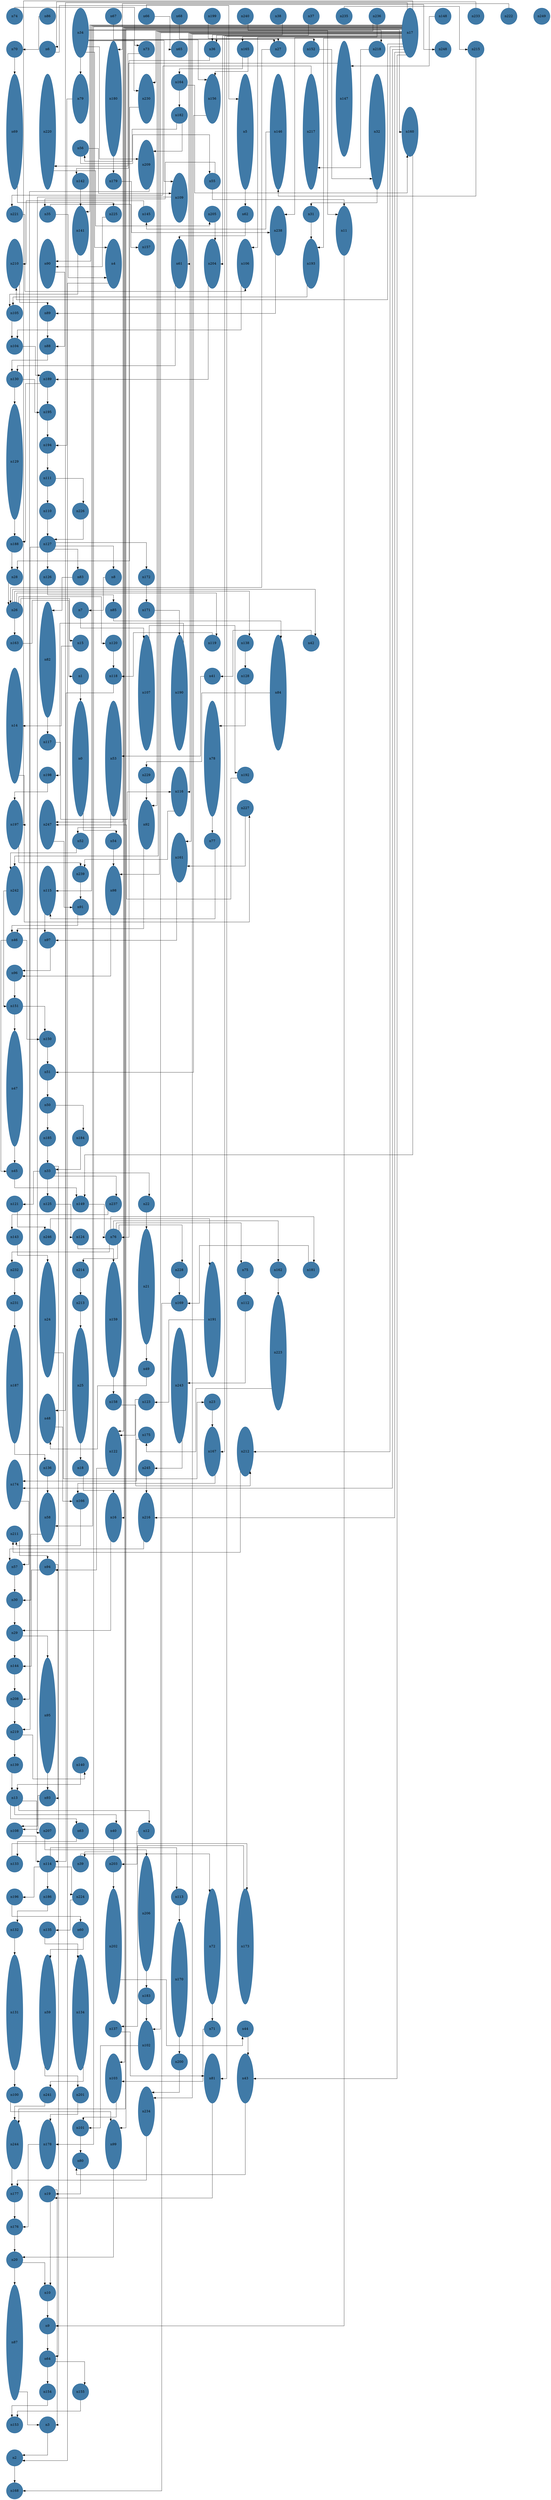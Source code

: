 //do not use DOT to generate pdf use NEATO or FDP
digraph{
layout="neato";
splines="ortho";
n74[shape="ellipse", style="filled", color="#004E8ABF", pos="0,152!", height="1", width="1"];
n74 -> n73;
n86[shape="ellipse", style="filled", color="#004E8ABF", pos="2,152!", height="1", width="1"];
n86 -> n70;
n34[shape="ellipse", style="filled", color="#004E8ABF", pos="4,151!", height="3", width="1"];
n34 -> n79;
n34 -> n230;
n34 -> n4;
n34 -> n156;
n34 -> n109;
n34 -> n11;
n34 -> n160;
n34 -> n209;
n67[shape="ellipse", style="filled", color="#004E8ABF", pos="6,152!", height="1", width="1"];
n67 -> n27;
n66[shape="ellipse", style="filled", color="#004E8ABF", pos="8,152!", height="1", width="1"];
n66 -> n248;
n66 -> n65;
n68[shape="ellipse", style="filled", color="#004E8ABF", pos="10,152!", height="1", width="1"];
n68 -> n27;
n199[shape="ellipse", style="filled", color="#004E8ABF", pos="12,152!", height="1", width="1"];
n199 -> n152;
n240[shape="ellipse", style="filled", color="#004E8ABF", pos="14,152!", height="1", width="1"];
n240 -> n218;
n38[shape="ellipse", style="filled", color="#004E8ABF", pos="16,152!", height="1", width="1"];
n38 -> n36;
n37[shape="ellipse", style="filled", color="#004E8ABF", pos="18,152!", height="1", width="1"];
n37 -> n36;
n235[shape="ellipse", style="filled", color="#004E8ABF", pos="20,152!", height="1", width="1"];
n235 -> n215;
n236[shape="ellipse", style="filled", color="#004E8ABF", pos="22,152!", height="1", width="1"];
n236 -> n165;
n236 -> n230;
n17[shape="ellipse", style="filled", color="#004E8ABF", pos="24,151!", height="3", width="1"];
n17 -> n90;
n17 -> n92;
n17 -> n161;
n17 -> n98;
n17 -> n99;
n17 -> n58;
n17 -> n210;
n17 -> n16;
n17 -> n174;
n17 -> n197;
n17 -> n115;
n17 -> n178;
n17 -> n234;
n17 -> n212;
n17 -> n116;
n17 -> n238;
n17 -> n216;
n17 -> n81;
n17 -> n61;
n17 -> n43;
n17 -> n193;
n17 -> n242;
n17 -> n122;
n17 -> n141;
n17 -> n48;
n17 -> n103;
n17 -> n247;
n17 -> n167;
n17 -> n244;
n17 -> n102;
n17 -> n204;
n17 -> n106;
n148[shape="ellipse", style="filled", color="#004E8ABF", pos="26,152!", height="1", width="1"];
n148 -> n147;
n233[shape="ellipse", style="filled", color="#004E8ABF", pos="28,152!", height="1", width="1"];
n233 -> n6;
n222[shape="ellipse", style="filled", color="#004E8ABF", pos="30,152!", height="1", width="1"];
n222 -> n180;
n249[shape="ellipse", style="filled", color="#004E8ABF", pos="32,152!", height="1", width="1"];
n70[shape="ellipse", style="filled", color="#004E8ABF", pos="0,150!", height="1", width="1"];
n70 -> n69;
n6[shape="ellipse", style="filled", color="#004E8ABF", pos="2,150!", height="1", width="1"];
n6 -> n5;
n180[shape="ellipse", style="filled", color="#004E8ABF", pos="6,147!", height="7", width="1"];
n180 -> n179;
n73[shape="ellipse", style="filled", color="#004E8ABF", pos="8,150!", height="1", width="1"];
n73 -> n220;
n65[shape="ellipse", style="filled", color="#004E8ABF", pos="10,150!", height="1", width="1"];
n36[shape="ellipse", style="filled", color="#004E8ABF", pos="12,150!", height="1", width="1"];
n36 -> n76;
n165[shape="ellipse", style="filled", color="#004E8ABF", pos="14,150!", height="1", width="1"];
n165 -> n164;
n165 -> n156;
n27[shape="ellipse", style="filled", color="#004E8ABF", pos="16,150!", height="1", width="1"];
n27 -> n26;
n152[shape="ellipse", style="filled", color="#004E8ABF", pos="18,150!", height="1", width="1"];
n152 -> n32;
n147[shape="ellipse", style="filled", color="#004E8ABF", pos="20,147!", height="7", width="1"];
n147 -> n142;
n218[shape="ellipse", style="filled", color="#004E8ABF", pos="22,150!", height="1", width="1"];
n218 -> n217;
n248[shape="ellipse", style="filled", color="#004E8ABF", pos="26,150!", height="1", width="1"];
n215[shape="ellipse", style="filled", color="#004E8ABF", pos="28,150!", height="1", width="1"];
n215 -> n146;
n69[shape="ellipse", style="filled", color="#004E8ABF", pos="0,145!", height="7", width="1"];
n69 -> n225;
n220[shape="ellipse", style="filled", color="#004E8ABF", pos="2,145!", height="7", width="1"];
n220 -> n205;
n79[shape="ellipse", style="filled", color="#004E8ABF", pos="4,147!", height="3", width="1"];
n79 -> n194;
n230[shape="ellipse", style="filled", color="#004E8ABF", pos="8,147!", height="3", width="1"];
n230 -> n28;
n164[shape="ellipse", style="filled", color="#004E8ABF", pos="10,148!", height="1", width="1"];
n164 -> n182;
n164 -> n160;
n156[shape="ellipse", style="filled", color="#004E8ABF", pos="12,147!", height="3", width="1"];
n156 -> n51;
n5[shape="ellipse", style="filled", color="#004E8ABF", pos="14,145!", height="7", width="1"];
n5 -> n62;
n146[shape="ellipse", style="filled", color="#004E8ABF", pos="16,145!", height="7", width="1"];
n146 -> n145;
n217[shape="ellipse", style="filled", color="#004E8ABF", pos="18,145!", height="7", width="1"];
n217 -> n221;
n32[shape="ellipse", style="filled", color="#004E8ABF", pos="22,145!", height="7", width="1"];
n32 -> n31;
n182[shape="ellipse", style="filled", color="#004E8ABF", pos="10,146!", height="1", width="1"];
n182 -> n56;
n182 -> n209;
n160[shape="ellipse", style="filled", color="#004E8ABF", pos="24,145!", height="3", width="1"];
n160 -> n149;
n56[shape="ellipse", style="filled", color="#004E8ABF", pos="4,144!", height="1", width="1"];
n56 -> n109;
n56 -> n55;
n209[shape="ellipse", style="filled", color="#004E8ABF", pos="8,143!", height="3", width="1"];
n209 -> n208;
n142[shape="ellipse", style="filled", color="#004E8ABF", pos="4,142!", height="1", width="1"];
n142 -> n141;
n179[shape="ellipse", style="filled", color="#004E8ABF", pos="6,142!", height="1", width="1"];
n179 -> n238;
n109[shape="ellipse", style="filled", color="#004E8ABF", pos="10,141!", height="3", width="1"];
n109 -> n108;
n55[shape="ellipse", style="filled", color="#004E8ABF", pos="12,142!", height="1", width="1"];
n55 -> n35;
n55 -> n11;
n221[shape="ellipse", style="filled", color="#004E8ABF", pos="0,140!", height="1", width="1"];
n221 -> n106;
n35[shape="ellipse", style="filled", color="#004E8ABF", pos="2,140!", height="1", width="1"];
n35 -> n4;
n35 -> n157;
n141[shape="ellipse", style="filled", color="#004E8ABF", pos="4,139!", height="3", width="1"];
n141 -> n105;
n225[shape="ellipse", style="filled", color="#004E8ABF", pos="6,140!", height="1", width="1"];
n225 -> n90;
n145[shape="ellipse", style="filled", color="#004E8ABF", pos="8,140!", height="1", width="1"];
n145 -> n210;
n205[shape="ellipse", style="filled", color="#004E8ABF", pos="12,140!", height="1", width="1"];
n205 -> n204;
n62[shape="ellipse", style="filled", color="#004E8ABF", pos="14,140!", height="1", width="1"];
n62 -> n61;
n238[shape="ellipse", style="filled", color="#004E8ABF", pos="16,139!", height="3", width="1"];
n238 -> n89;
n31[shape="ellipse", style="filled", color="#004E8ABF", pos="18,140!", height="1", width="1"];
n31 -> n193;
n11[shape="ellipse", style="filled", color="#004E8ABF", pos="20,139!", height="3", width="1"];
n11 -> n9;
n210[shape="ellipse", style="filled", color="#004E8ABF", pos="0,137!", height="3", width="1"];
n210 -> n89;
n90[shape="ellipse", style="filled", color="#004E8ABF", pos="2,137!", height="3", width="1"];
n90 -> n88;
n4[shape="ellipse", style="filled", color="#004E8ABF", pos="6,137!", height="3", width="1"];
n4 -> n2;
n157[shape="ellipse", style="filled", color="#004E8ABF", pos="8,138!", height="1", width="1"];
n61[shape="ellipse", style="filled", color="#004E8ABF", pos="10,137!", height="3", width="1"];
n61 -> n130;
n204[shape="ellipse", style="filled", color="#004E8ABF", pos="12,137!", height="3", width="1"];
n204 -> n189;
n106[shape="ellipse", style="filled", color="#004E8ABF", pos="14,137!", height="3", width="1"];
n106 -> n104;
n193[shape="ellipse", style="filled", color="#004E8ABF", pos="18,137!", height="3", width="1"];
n193 -> n105;
n105[shape="ellipse", style="filled", color="#004E8ABF", pos="0,134!", height="1", width="1"];
n105 -> n104;
n89[shape="ellipse", style="filled", color="#004E8ABF", pos="2,134!", height="1", width="1"];
n89 -> n88;
n104[shape="ellipse", style="filled", color="#004E8ABF", pos="0,132!", height="1", width="1"];
n104 -> n189;
n88[shape="ellipse", style="filled", color="#004E8ABF", pos="2,132!", height="1", width="1"];
n88 -> n130;
n130[shape="ellipse", style="filled", color="#004E8ABF", pos="0,130!", height="1", width="1"];
n130 -> n129;
n130 -> n195;
n189[shape="ellipse", style="filled", color="#004E8ABF", pos="2,130!", height="1", width="1"];
n189 -> n188;
n189 -> n195;
n129[shape="ellipse", style="filled", color="#004E8ABF", pos="0,125!", height="7", width="1"];
n129 -> n188;
n195[shape="ellipse", style="filled", color="#004E8ABF", pos="2,128!", height="1", width="1"];
n195 -> n194;
n194[shape="ellipse", style="filled", color="#004E8ABF", pos="2,126!", height="1", width="1"];
n194 -> n111;
n111[shape="ellipse", style="filled", color="#004E8ABF", pos="2,124!", height="1", width="1"];
n111 -> n110;
n111 -> n226;
n110[shape="ellipse", style="filled", color="#004E8ABF", pos="2,122!", height="1", width="1"];
n110 -> n127;
n226[shape="ellipse", style="filled", color="#004E8ABF", pos="4,122!", height="1", width="1"];
n226 -> n127;
n188[shape="ellipse", style="filled", color="#004E8ABF", pos="0,120!", height="1", width="1"];
n188 -> n28;
n127[shape="ellipse", style="filled", color="#004E8ABF", pos="2,120!", height="1", width="1"];
n127 -> n126;
n127 -> n83;
n127 -> n8;
n127 -> n172;
n127 -> n219;
n28[shape="ellipse", style="filled", color="#004E8ABF", pos="0,118!", height="1", width="1"];
n28 -> n26;
n126[shape="ellipse", style="filled", color="#004E8ABF", pos="2,118!", height="1", width="1"];
n126 -> n85;
n83[shape="ellipse", style="filled", color="#004E8ABF", pos="4,118!", height="1", width="1"];
n83 -> n82;
n8[shape="ellipse", style="filled", color="#004E8ABF", pos="6,118!", height="1", width="1"];
n8 -> n7;
n172[shape="ellipse", style="filled", color="#004E8ABF", pos="8,118!", height="1", width="1"];
n172 -> n171;
n26[shape="ellipse", style="filled", color="#004E8ABF", pos="0,116!", height="1", width="1"];
n26 -> n163;
n26 -> n15;
n26 -> n120;
n26 -> n119;
n26 -> n138;
n26 -> n42;
n82[shape="ellipse", style="filled", color="#004E8ABF", pos="2,113!", height="7", width="1"];
n82 -> n117;
n7[shape="ellipse", style="filled", color="#004E8ABF", pos="4,116!", height="1", width="1"];
n7 -> n107;
n85[shape="ellipse", style="filled", color="#004E8ABF", pos="6,116!", height="1", width="1"];
n85 -> n84;
n171[shape="ellipse", style="filled", color="#004E8ABF", pos="8,116!", height="1", width="1"];
n171 -> n190;
n163[shape="ellipse", style="filled", color="#004E8ABF", pos="0,114!", height="1", width="1"];
n163 -> n1;
n15[shape="ellipse", style="filled", color="#004E8ABF", pos="4,114!", height="1", width="1"];
n15 -> n14;
n120[shape="ellipse", style="filled", color="#004E8ABF", pos="6,114!", height="1", width="1"];
n120 -> n118;
n107[shape="ellipse", style="filled", color="#004E8ABF", pos="8,111!", height="7", width="1"];
n107 -> n192;
n190[shape="ellipse", style="filled", color="#004E8ABF", pos="10,111!", height="7", width="1"];
n190 -> n198;
n119[shape="ellipse", style="filled", color="#004E8ABF", pos="12,114!", height="1", width="1"];
n119 -> n118;
n138[shape="ellipse", style="filled", color="#004E8ABF", pos="14,114!", height="1", width="1"];
n138 -> n128;
n84[shape="ellipse", style="filled", color="#004E8ABF", pos="16,111!", height="7", width="1"];
n84 -> n229;
n42[shape="ellipse", style="filled", color="#004E8ABF", pos="18,114!", height="1", width="1"];
n42 -> n41;
n14[shape="ellipse", style="filled", color="#004E8ABF", pos="0,109!", height="7", width="1"];
n14 -> n227;
n1[shape="ellipse", style="filled", color="#004E8ABF", pos="4,112!", height="1", width="1"];
n1 -> n0;
n118[shape="ellipse", style="filled", color="#004E8ABF", pos="6,112!", height="1", width="1"];
n118 -> n114;
n41[shape="ellipse", style="filled", color="#004E8ABF", pos="12,112!", height="1", width="1"];
n41 -> n53;
n128[shape="ellipse", style="filled", color="#004E8ABF", pos="14,112!", height="1", width="1"];
n128 -> n78;
n0[shape="ellipse", style="filled", color="#004E8ABF", pos="4,107!", height="7", width="1"];
n0 -> n54;
n53[shape="ellipse", style="filled", color="#004E8ABF", pos="6,107!", height="7", width="1"];
n53 -> n52;
n78[shape="ellipse", style="filled", color="#004E8ABF", pos="12,107!", height="7", width="1"];
n78 -> n77;
n117[shape="ellipse", style="filled", color="#004E8ABF", pos="2,108!", height="1", width="1"];
n117 -> n116;
n198[shape="ellipse", style="filled", color="#004E8ABF", pos="2,106!", height="1", width="1"];
n198 -> n197;
n229[shape="ellipse", style="filled", color="#004E8ABF", pos="8,106!", height="1", width="1"];
n229 -> n92;
n116[shape="ellipse", style="filled", color="#004E8ABF", pos="10,105!", height="3", width="1"];
n116 -> n239;
n192[shape="ellipse", style="filled", color="#004E8ABF", pos="14,106!", height="1", width="1"];
n192 -> n247;
n197[shape="ellipse", style="filled", color="#004E8ABF", pos="0,103!", height="3", width="1"];
n197 -> n239;
n247[shape="ellipse", style="filled", color="#004E8ABF", pos="2,103!", height="3", width="1"];
n247 -> n91;
n92[shape="ellipse", style="filled", color="#004E8ABF", pos="8,103!", height="3", width="1"];
n92 -> n46;
n227[shape="ellipse", style="filled", color="#004E8ABF", pos="14,104!", height="1", width="1"];
n227 -> n161;
n52[shape="ellipse", style="filled", color="#004E8ABF", pos="4,102!", height="1", width="1"];
n52 -> n242;
n54[shape="ellipse", style="filled", color="#004E8ABF", pos="6,102!", height="1", width="1"];
n54 -> n98;
n161[shape="ellipse", style="filled", color="#004E8ABF", pos="10,101!", height="3", width="1"];
n161 -> n97;
n77[shape="ellipse", style="filled", color="#004E8ABF", pos="12,102!", height="1", width="1"];
n77 -> n115;
n242[shape="ellipse", style="filled", color="#004E8ABF", pos="0,99!", height="3", width="1"];
n242 -> n151;
n115[shape="ellipse", style="filled", color="#004E8ABF", pos="2,99!", height="3", width="1"];
n115 -> n97;
n239[shape="ellipse", style="filled", color="#004E8ABF", pos="4,100!", height="1", width="1"];
n239 -> n91;
n98[shape="ellipse", style="filled", color="#004E8ABF", pos="6,99!", height="3", width="1"];
n98 -> n96;
n91[shape="ellipse", style="filled", color="#004E8ABF", pos="4,98!", height="1", width="1"];
n91 -> n46;
n46[shape="ellipse", style="filled", color="#004E8ABF", pos="0,96!", height="1", width="1"];
n46 -> n150;
n46 -> n45;
n97[shape="ellipse", style="filled", color="#004E8ABF", pos="2,96!", height="1", width="1"];
n97 -> n96;
n96[shape="ellipse", style="filled", color="#004E8ABF", pos="0,94!", height="1", width="1"];
n96 -> n151;
n151[shape="ellipse", style="filled", color="#004E8ABF", pos="0,92!", height="1", width="1"];
n151 -> n47;
n151 -> n150;
n47[shape="ellipse", style="filled", color="#004E8ABF", pos="0,87!", height="7", width="1"];
n47 -> n45;
n150[shape="ellipse", style="filled", color="#004E8ABF", pos="2,90!", height="1", width="1"];
n150 -> n51;
n51[shape="ellipse", style="filled", color="#004E8ABF", pos="2,88!", height="1", width="1"];
n51 -> n50;
n50[shape="ellipse", style="filled", color="#004E8ABF", pos="2,86!", height="1", width="1"];
n50 -> n185;
n50 -> n184;
n185[shape="ellipse", style="filled", color="#004E8ABF", pos="2,84!", height="1", width="1"];
n185 -> n33;
n184[shape="ellipse", style="filled", color="#004E8ABF", pos="4,84!", height="1", width="1"];
n184 -> n33;
n45[shape="ellipse", style="filled", color="#004E8ABF", pos="0,82!", height="1", width="1"];
n45 -> n149;
n33[shape="ellipse", style="filled", color="#004E8ABF", pos="2,82!", height="1", width="1"];
n33 -> n121;
n33 -> n125;
n33 -> n237;
n33 -> n64;
n33 -> n22;
n121[shape="ellipse", style="filled", color="#004E8ABF", pos="0,80!", height="1", width="1"];
n121 -> n246;
n125[shape="ellipse", style="filled", color="#004E8ABF", pos="2,80!", height="1", width="1"];
n125 -> n124;
n149[shape="ellipse", style="filled", color="#004E8ABF", pos="4,80!", height="1", width="1"];
n149 -> n76;
n237[shape="ellipse", style="filled", color="#004E8ABF", pos="6,80!", height="1", width="1"];
n237 -> n143;
n22[shape="ellipse", style="filled", color="#004E8ABF", pos="8,80!", height="1", width="1"];
n22 -> n21;
n143[shape="ellipse", style="filled", color="#004E8ABF", pos="0,78!", height="1", width="1"];
n143 -> n24;
n246[shape="ellipse", style="filled", color="#004E8ABF", pos="2,78!", height="1", width="1"];
n246 -> n191;
n124[shape="ellipse", style="filled", color="#004E8ABF", pos="4,78!", height="1", width="1"];
n124 -> n159;
n76[shape="ellipse", style="filled", color="#004E8ABF", pos="6,78!", height="1", width="1"];
n76 -> n232;
n76 -> n214;
n76 -> n228;
n76 -> n75;
n76 -> n162;
n76 -> n181;
n21[shape="ellipse", style="filled", color="#004E8ABF", pos="8,75!", height="7", width="1"];
n21 -> n49;
n232[shape="ellipse", style="filled", color="#004E8ABF", pos="0,76!", height="1", width="1"];
n232 -> n231;
n24[shape="ellipse", style="filled", color="#004E8ABF", pos="2,73!", height="7", width="1"];
n24 -> n23;
n214[shape="ellipse", style="filled", color="#004E8ABF", pos="4,76!", height="1", width="1"];
n214 -> n213;
n159[shape="ellipse", style="filled", color="#004E8ABF", pos="6,73!", height="7", width="1"];
n159 -> n158;
n228[shape="ellipse", style="filled", color="#004E8ABF", pos="10,76!", height="1", width="1"];
n228 -> n169;
n191[shape="ellipse", style="filled", color="#004E8ABF", pos="12,73!", height="7", width="1"];
n191 -> n123;
n75[shape="ellipse", style="filled", color="#004E8ABF", pos="14,76!", height="1", width="1"];
n75 -> n112;
n162[shape="ellipse", style="filled", color="#004E8ABF", pos="16,76!", height="1", width="1"];
n162 -> n223;
n181[shape="ellipse", style="filled", color="#004E8ABF", pos="18,76!", height="1", width="1"];
n181 -> n169;
n231[shape="ellipse", style="filled", color="#004E8ABF", pos="0,74!", height="1", width="1"];
n231 -> n187;
n213[shape="ellipse", style="filled", color="#004E8ABF", pos="4,74!", height="1", width="1"];
n213 -> n25;
n169[shape="ellipse", style="filled", color="#004E8ABF", pos="10,74!", height="1", width="1"];
n169 -> n168;
n112[shape="ellipse", style="filled", color="#004E8ABF", pos="14,74!", height="1", width="1"];
n112 -> n243;
n223[shape="ellipse", style="filled", color="#004E8ABF", pos="16,71!", height="7", width="1"];
n223 -> n175;
n187[shape="ellipse", style="filled", color="#004E8ABF", pos="0,69!", height="7", width="1"];
n187 -> n136;
n25[shape="ellipse", style="filled", color="#004E8ABF", pos="4,69!", height="7", width="1"];
n25 -> n18;
n243[shape="ellipse", style="filled", color="#004E8ABF", pos="10,69!", height="7", width="1"];
n243 -> n245;
n49[shape="ellipse", style="filled", color="#004E8ABF", pos="8,70!", height="1", width="1"];
n49 -> n48;
n48[shape="ellipse", style="filled", color="#004E8ABF", pos="2,67!", height="3", width="1"];
n48 -> n166;
n158[shape="ellipse", style="filled", color="#004E8ABF", pos="6,68!", height="1", width="1"];
n158 -> n212;
n123[shape="ellipse", style="filled", color="#004E8ABF", pos="8,68!", height="1", width="1"];
n123 -> n122;
n23[shape="ellipse", style="filled", color="#004E8ABF", pos="12,68!", height="1", width="1"];
n23 -> n167;
n122[shape="ellipse", style="filled", color="#004E8ABF", pos="6,65!", height="3", width="1"];
n122 -> n94;
n175[shape="ellipse", style="filled", color="#004E8ABF", pos="8,66!", height="1", width="1"];
n175 -> n174;
n167[shape="ellipse", style="filled", color="#004E8ABF", pos="12,65!", height="3", width="1"];
n167 -> n166;
n212[shape="ellipse", style="filled", color="#004E8ABF", pos="14,65!", height="3", width="1"];
n212 -> n211;
n174[shape="ellipse", style="filled", color="#004E8ABF", pos="0,63!", height="3", width="1"];
n174 -> n57;
n136[shape="ellipse", style="filled", color="#004E8ABF", pos="2,64!", height="1", width="1"];
n136 -> n58;
n18[shape="ellipse", style="filled", color="#004E8ABF", pos="4,64!", height="1", width="1"];
n18 -> n16;
n245[shape="ellipse", style="filled", color="#004E8ABF", pos="8,64!", height="1", width="1"];
n245 -> n216;
n58[shape="ellipse", style="filled", color="#004E8ABF", pos="2,61!", height="3", width="1"];
n58 -> n30;
n166[shape="ellipse", style="filled", color="#004E8ABF", pos="4,62!", height="1", width="1"];
n166 -> n211;
n16[shape="ellipse", style="filled", color="#004E8ABF", pos="6,61!", height="3", width="1"];
n16 -> n29;
n216[shape="ellipse", style="filled", color="#004E8ABF", pos="8,61!", height="3", width="1"];
n216 -> n57;
n211[shape="ellipse", style="filled", color="#004E8ABF", pos="0,60!", height="1", width="1"];
n211 -> n94;
n57[shape="ellipse", style="filled", color="#004E8ABF", pos="0,58!", height="1", width="1"];
n57 -> n30;
n94[shape="ellipse", style="filled", color="#004E8ABF", pos="2,58!", height="1", width="1"];
n94 -> n144;
n94 -> n93;
n30[shape="ellipse", style="filled", color="#004E8ABF", pos="0,56!", height="1", width="1"];
n30 -> n29;
n29[shape="ellipse", style="filled", color="#004E8ABF", pos="0,54!", height="1", width="1"];
n29 -> n144;
n29 -> n95;
n144[shape="ellipse", style="filled", color="#004E8ABF", pos="0,52!", height="1", width="1"];
n144 -> n208;
n95[shape="ellipse", style="filled", color="#004E8ABF", pos="2,49!", height="7", width="1"];
n95 -> n93;
n208[shape="ellipse", style="filled", color="#004E8ABF", pos="0,50!", height="1", width="1"];
n208 -> n219;
n219[shape="ellipse", style="filled", color="#004E8ABF", pos="0,48!", height="1", width="1"];
n219 -> n139;
n219 -> n140;
n139[shape="ellipse", style="filled", color="#004E8ABF", pos="0,46!", height="1", width="1"];
n139 -> n13;
n140[shape="ellipse", style="filled", color="#004E8ABF", pos="4,46!", height="1", width="1"];
n140 -> n13;
n13[shape="ellipse", style="filled", color="#004E8ABF", pos="0,44!", height="1", width="1"];
n13 -> n207;
n13 -> n63;
n13 -> n40;
n13 -> n12;
n93[shape="ellipse", style="filled", color="#004E8ABF", pos="2,44!", height="1", width="1"];
n93 -> n108;
n108[shape="ellipse", style="filled", color="#004E8ABF", pos="0,42!", height="1", width="1"];
n108 -> n114;
n207[shape="ellipse", style="filled", color="#004E8ABF", pos="2,42!", height="1", width="1"];
n207 -> n206;
n63[shape="ellipse", style="filled", color="#004E8ABF", pos="4,42!", height="1", width="1"];
n63 -> n133;
n40[shape="ellipse", style="filled", color="#004E8ABF", pos="6,42!", height="1", width="1"];
n40 -> n39;
n12[shape="ellipse", style="filled", color="#004E8ABF", pos="8,42!", height="1", width="1"];
n12 -> n203;
n133[shape="ellipse", style="filled", color="#004E8ABF", pos="0,40!", height="1", width="1"];
n133 -> n173;
n114[shape="ellipse", style="filled", color="#004E8ABF", pos="2,40!", height="1", width="1"];
n114 -> n196;
n114 -> n186;
n114 -> n224;
n114 -> n113;
n39[shape="ellipse", style="filled", color="#004E8ABF", pos="4,40!", height="1", width="1"];
n39 -> n72;
n203[shape="ellipse", style="filled", color="#004E8ABF", pos="6,40!", height="1", width="1"];
n203 -> n202;
n206[shape="ellipse", style="filled", color="#004E8ABF", pos="8,37!", height="7", width="1"];
n206 -> n183;
n196[shape="ellipse", style="filled", color="#004E8ABF", pos="0,38!", height="1", width="1"];
n196 -> n60;
n186[shape="ellipse", style="filled", color="#004E8ABF", pos="2,38!", height="1", width="1"];
n186 -> n132;
n224[shape="ellipse", style="filled", color="#004E8ABF", pos="4,38!", height="1", width="1"];
n224 -> n135;
n202[shape="ellipse", style="filled", color="#004E8ABF", pos="6,35!", height="7", width="1"];
n202 -> n44;
n113[shape="ellipse", style="filled", color="#004E8ABF", pos="10,38!", height="1", width="1"];
n113 -> n170;
n72[shape="ellipse", style="filled", color="#004E8ABF", pos="12,35!", height="7", width="1"];
n72 -> n71;
n173[shape="ellipse", style="filled", color="#004E8ABF", pos="14,35!", height="7", width="1"];
n173 -> n137;
n132[shape="ellipse", style="filled", color="#004E8ABF", pos="0,36!", height="1", width="1"];
n132 -> n131;
n135[shape="ellipse", style="filled", color="#004E8ABF", pos="2,36!", height="1", width="1"];
n135 -> n134;
n60[shape="ellipse", style="filled", color="#004E8ABF", pos="4,36!", height="1", width="1"];
n60 -> n59;
n170[shape="ellipse", style="filled", color="#004E8ABF", pos="10,33!", height="7", width="1"];
n170 -> n200;
n131[shape="ellipse", style="filled", color="#004E8ABF", pos="0,31!", height="7", width="1"];
n131 -> n100;
n59[shape="ellipse", style="filled", color="#004E8ABF", pos="2,31!", height="7", width="1"];
n59 -> n201;
n134[shape="ellipse", style="filled", color="#004E8ABF", pos="4,31!", height="7", width="1"];
n134 -> n241;
n183[shape="ellipse", style="filled", color="#004E8ABF", pos="8,32!", height="1", width="1"];
n183 -> n102;
n137[shape="ellipse", style="filled", color="#004E8ABF", pos="6,30!", height="1", width="1"];
n137 -> n81;
n102[shape="ellipse", style="filled", color="#004E8ABF", pos="8,29!", height="3", width="1"];
n102 -> n101;
n71[shape="ellipse", style="filled", color="#004E8ABF", pos="12,30!", height="1", width="1"];
n71 -> n103;
n44[shape="ellipse", style="filled", color="#004E8ABF", pos="14,30!", height="1", width="1"];
n44 -> n43;
n103[shape="ellipse", style="filled", color="#004E8ABF", pos="6,27!", height="3", width="1"];
n103 -> n101;
n200[shape="ellipse", style="filled", color="#004E8ABF", pos="10,28!", height="1", width="1"];
n200 -> n234;
n81[shape="ellipse", style="filled", color="#004E8ABF", pos="12,27!", height="3", width="1"];
n81 -> n19;
n43[shape="ellipse", style="filled", color="#004E8ABF", pos="14,27!", height="3", width="1"];
n43 -> n80;
n100[shape="ellipse", style="filled", color="#004E8ABF", pos="0,26!", height="1", width="1"];
n100 -> n99;
n241[shape="ellipse", style="filled", color="#004E8ABF", pos="2,26!", height="1", width="1"];
n241 -> n244;
n201[shape="ellipse", style="filled", color="#004E8ABF", pos="4,26!", height="1", width="1"];
n201 -> n178;
n234[shape="ellipse", style="filled", color="#004E8ABF", pos="8,25!", height="3", width="1"];
n234 -> n177;
n244[shape="ellipse", style="filled", color="#004E8ABF", pos="0,23!", height="3", width="1"];
n244 -> n177;
n178[shape="ellipse", style="filled", color="#004E8ABF", pos="2,23!", height="3", width="1"];
n178 -> n176;
n101[shape="ellipse", style="filled", color="#004E8ABF", pos="4,24!", height="1", width="1"];
n101 -> n80;
n99[shape="ellipse", style="filled", color="#004E8ABF", pos="6,23!", height="3", width="1"];
n99 -> n20;
n80[shape="ellipse", style="filled", color="#004E8ABF", pos="4,22!", height="1", width="1"];
n80 -> n19;
n177[shape="ellipse", style="filled", color="#004E8ABF", pos="0,20!", height="1", width="1"];
n177 -> n176;
n19[shape="ellipse", style="filled", color="#004E8ABF", pos="2,20!", height="1", width="1"];
n19 -> n3;
n19 -> n10;
n176[shape="ellipse", style="filled", color="#004E8ABF", pos="0,18!", height="1", width="1"];
n176 -> n20;
n20[shape="ellipse", style="filled", color="#004E8ABF", pos="0,16!", height="1", width="1"];
n20 -> n10;
n20 -> n87;
n87[shape="ellipse", style="filled", color="#004E8ABF", pos="0,11!", height="7", width="1"];
n87 -> n3;
n10[shape="ellipse", style="filled", color="#004E8ABF", pos="2,14!", height="1", width="1"];
n10 -> n9;
n9[shape="ellipse", style="filled", color="#004E8ABF", pos="2,12!", height="1", width="1"];
n9 -> n64;
n64[shape="ellipse", style="filled", color="#004E8ABF", pos="2,10!", height="1", width="1"];
n64 -> n154;
n64 -> n155;
n154[shape="ellipse", style="filled", color="#004E8ABF", pos="2,8!", height="1", width="1"];
n154 -> n153;
n155[shape="ellipse", style="filled", color="#004E8ABF", pos="4,8!", height="1", width="1"];
n155 -> n153;
n153[shape="ellipse", style="filled", color="#004E8ABF", pos="0,6!", height="1", width="1"];
n3[shape="ellipse", style="filled", color="#004E8ABF", pos="2,6!", height="1", width="1"];
n3 -> n2;
n2[shape="ellipse", style="filled", color="#004E8ABF", pos="0,4!", height="1", width="1"];
n2 -> n168;
n168[shape="ellipse", style="filled", color="#004E8ABF", pos="0,2!", height="1", width="1"];
}